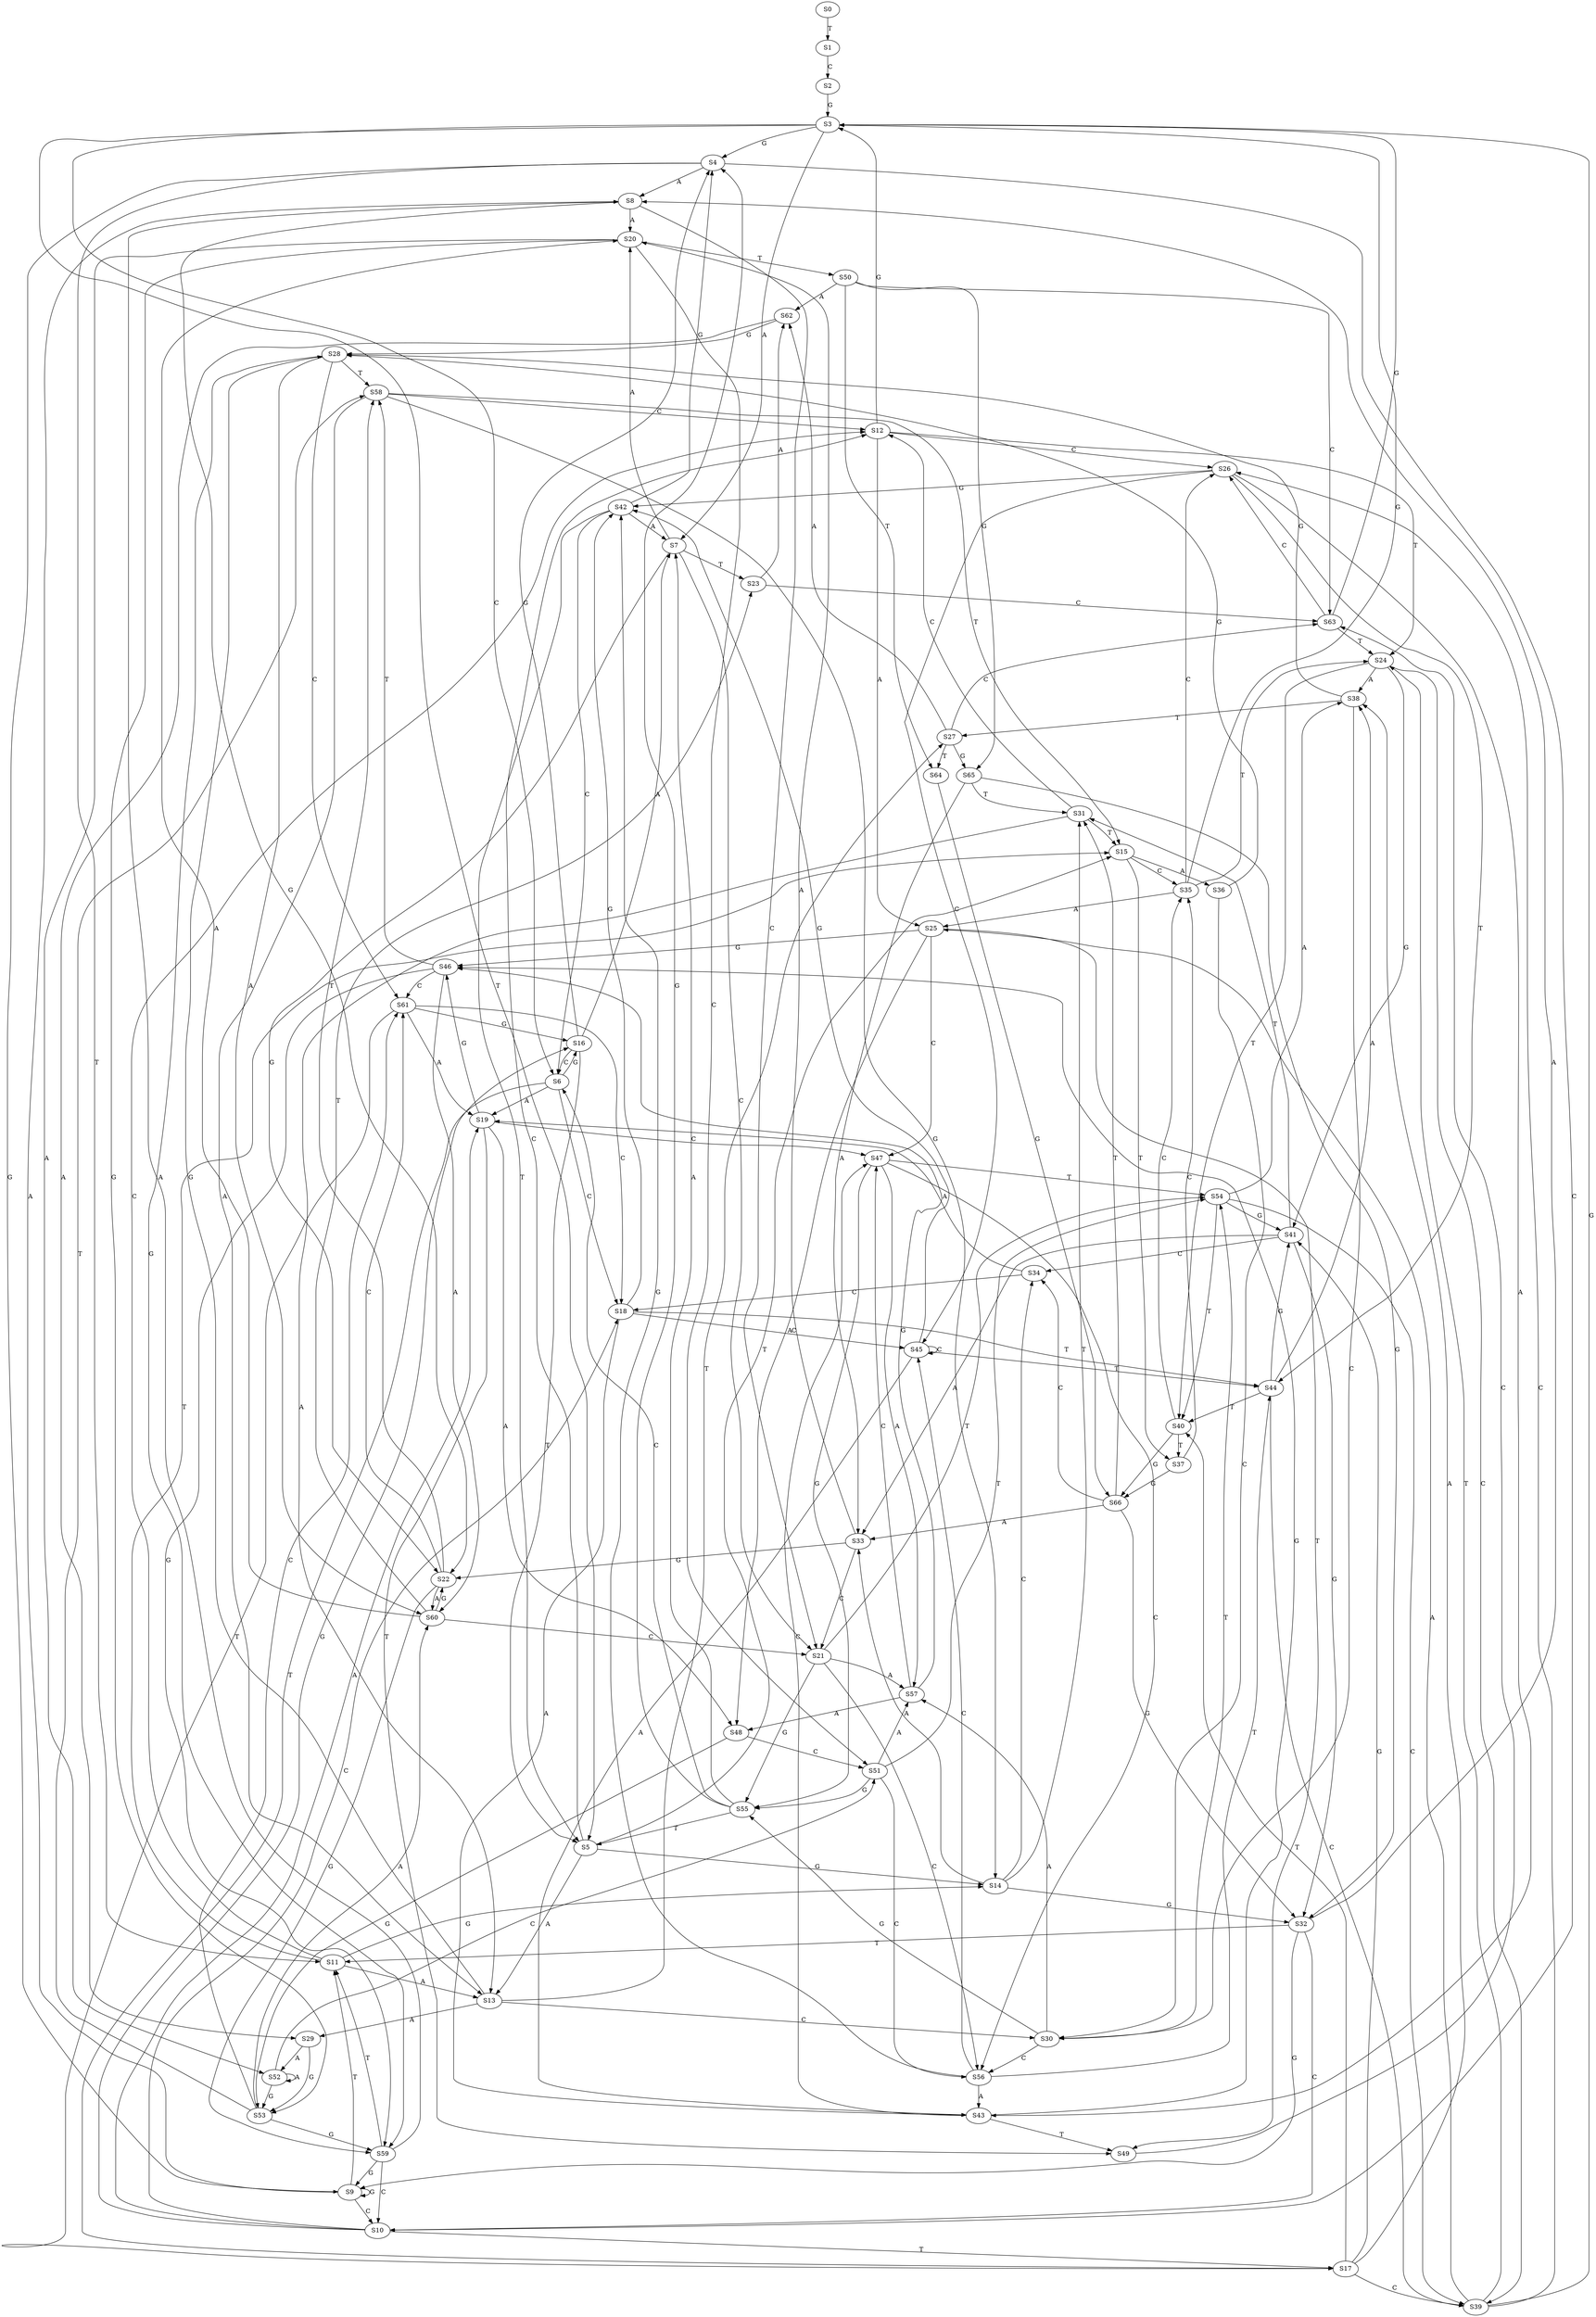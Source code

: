 strict digraph  {
	S0 -> S1 [ label = T ];
	S1 -> S2 [ label = C ];
	S2 -> S3 [ label = G ];
	S3 -> S4 [ label = G ];
	S3 -> S5 [ label = T ];
	S3 -> S6 [ label = C ];
	S3 -> S7 [ label = A ];
	S4 -> S8 [ label = A ];
	S4 -> S9 [ label = G ];
	S4 -> S10 [ label = C ];
	S4 -> S11 [ label = T ];
	S5 -> S12 [ label = C ];
	S5 -> S13 [ label = A ];
	S5 -> S14 [ label = G ];
	S5 -> S15 [ label = T ];
	S6 -> S16 [ label = G ];
	S6 -> S17 [ label = T ];
	S6 -> S18 [ label = C ];
	S6 -> S19 [ label = A ];
	S7 -> S20 [ label = A ];
	S7 -> S21 [ label = C ];
	S7 -> S22 [ label = G ];
	S7 -> S23 [ label = T ];
	S8 -> S20 [ label = A ];
	S8 -> S22 [ label = G ];
	S8 -> S21 [ label = C ];
	S9 -> S11 [ label = T ];
	S9 -> S10 [ label = C ];
	S9 -> S9 [ label = G ];
	S9 -> S8 [ label = A ];
	S10 -> S17 [ label = T ];
	S10 -> S18 [ label = C ];
	S10 -> S19 [ label = A ];
	S10 -> S16 [ label = G ];
	S11 -> S13 [ label = A ];
	S11 -> S12 [ label = C ];
	S11 -> S14 [ label = G ];
	S11 -> S15 [ label = T ];
	S12 -> S24 [ label = T ];
	S12 -> S3 [ label = G ];
	S12 -> S25 [ label = A ];
	S12 -> S26 [ label = C ];
	S13 -> S27 [ label = T ];
	S13 -> S28 [ label = G ];
	S13 -> S29 [ label = A ];
	S13 -> S30 [ label = C ];
	S14 -> S31 [ label = T ];
	S14 -> S32 [ label = G ];
	S14 -> S33 [ label = A ];
	S14 -> S34 [ label = C ];
	S15 -> S35 [ label = C ];
	S15 -> S36 [ label = A ];
	S15 -> S37 [ label = T ];
	S16 -> S4 [ label = G ];
	S16 -> S7 [ label = A ];
	S16 -> S6 [ label = C ];
	S16 -> S5 [ label = T ];
	S17 -> S38 [ label = A ];
	S17 -> S39 [ label = C ];
	S17 -> S40 [ label = T ];
	S17 -> S41 [ label = G ];
	S18 -> S42 [ label = G ];
	S18 -> S43 [ label = A ];
	S18 -> S44 [ label = T ];
	S18 -> S45 [ label = C ];
	S19 -> S46 [ label = G ];
	S19 -> S47 [ label = C ];
	S19 -> S48 [ label = A ];
	S19 -> S49 [ label = T ];
	S20 -> S50 [ label = T ];
	S20 -> S51 [ label = C ];
	S20 -> S52 [ label = A ];
	S20 -> S53 [ label = G ];
	S21 -> S54 [ label = T ];
	S21 -> S55 [ label = G ];
	S21 -> S56 [ label = C ];
	S21 -> S57 [ label = A ];
	S22 -> S58 [ label = T ];
	S22 -> S59 [ label = G ];
	S22 -> S60 [ label = A ];
	S22 -> S61 [ label = C ];
	S23 -> S62 [ label = A ];
	S23 -> S63 [ label = C ];
	S24 -> S41 [ label = G ];
	S24 -> S39 [ label = C ];
	S24 -> S38 [ label = A ];
	S24 -> S40 [ label = T ];
	S25 -> S49 [ label = T ];
	S25 -> S47 [ label = C ];
	S25 -> S48 [ label = A ];
	S25 -> S46 [ label = G ];
	S26 -> S45 [ label = C ];
	S26 -> S43 [ label = A ];
	S26 -> S44 [ label = T ];
	S26 -> S42 [ label = G ];
	S27 -> S63 [ label = C ];
	S27 -> S62 [ label = A ];
	S27 -> S64 [ label = T ];
	S27 -> S65 [ label = G ];
	S28 -> S58 [ label = T ];
	S28 -> S60 [ label = A ];
	S28 -> S61 [ label = C ];
	S28 -> S59 [ label = G ];
	S29 -> S53 [ label = G ];
	S29 -> S52 [ label = A ];
	S30 -> S55 [ label = G ];
	S30 -> S54 [ label = T ];
	S30 -> S56 [ label = C ];
	S30 -> S57 [ label = A ];
	S31 -> S12 [ label = C ];
	S31 -> S15 [ label = T ];
	S31 -> S13 [ label = A ];
	S32 -> S9 [ label = G ];
	S32 -> S10 [ label = C ];
	S32 -> S8 [ label = A ];
	S32 -> S11 [ label = T ];
	S33 -> S22 [ label = G ];
	S33 -> S21 [ label = C ];
	S33 -> S20 [ label = A ];
	S34 -> S18 [ label = C ];
	S34 -> S19 [ label = A ];
	S35 -> S25 [ label = A ];
	S35 -> S26 [ label = C ];
	S35 -> S3 [ label = G ];
	S35 -> S24 [ label = T ];
	S36 -> S30 [ label = C ];
	S36 -> S28 [ label = G ];
	S37 -> S66 [ label = G ];
	S37 -> S35 [ label = C ];
	S38 -> S28 [ label = G ];
	S38 -> S27 [ label = T ];
	S38 -> S30 [ label = C ];
	S39 -> S24 [ label = T ];
	S39 -> S3 [ label = G ];
	S39 -> S26 [ label = C ];
	S39 -> S25 [ label = A ];
	S40 -> S35 [ label = C ];
	S40 -> S37 [ label = T ];
	S40 -> S66 [ label = G ];
	S41 -> S33 [ label = A ];
	S41 -> S34 [ label = C ];
	S41 -> S32 [ label = G ];
	S41 -> S31 [ label = T ];
	S42 -> S7 [ label = A ];
	S42 -> S4 [ label = G ];
	S42 -> S5 [ label = T ];
	S42 -> S6 [ label = C ];
	S43 -> S46 [ label = G ];
	S43 -> S49 [ label = T ];
	S43 -> S47 [ label = C ];
	S44 -> S41 [ label = G ];
	S44 -> S39 [ label = C ];
	S44 -> S40 [ label = T ];
	S44 -> S38 [ label = A ];
	S45 -> S42 [ label = G ];
	S45 -> S45 [ label = C ];
	S45 -> S43 [ label = A ];
	S45 -> S44 [ label = T ];
	S46 -> S59 [ label = G ];
	S46 -> S58 [ label = T ];
	S46 -> S60 [ label = A ];
	S46 -> S61 [ label = C ];
	S47 -> S54 [ label = T ];
	S47 -> S56 [ label = C ];
	S47 -> S57 [ label = A ];
	S47 -> S55 [ label = G ];
	S48 -> S53 [ label = G ];
	S48 -> S51 [ label = C ];
	S49 -> S63 [ label = C ];
	S50 -> S62 [ label = A ];
	S50 -> S63 [ label = C ];
	S50 -> S65 [ label = G ];
	S50 -> S64 [ label = T ];
	S51 -> S57 [ label = A ];
	S51 -> S56 [ label = C ];
	S51 -> S55 [ label = G ];
	S51 -> S54 [ label = T ];
	S52 -> S53 [ label = G ];
	S52 -> S51 [ label = C ];
	S52 -> S52 [ label = A ];
	S53 -> S58 [ label = T ];
	S53 -> S60 [ label = A ];
	S53 -> S61 [ label = C ];
	S53 -> S59 [ label = G ];
	S54 -> S38 [ label = A ];
	S54 -> S39 [ label = C ];
	S54 -> S40 [ label = T ];
	S54 -> S41 [ label = G ];
	S55 -> S4 [ label = G ];
	S55 -> S7 [ label = A ];
	S55 -> S5 [ label = T ];
	S55 -> S6 [ label = C ];
	S56 -> S45 [ label = C ];
	S56 -> S43 [ label = A ];
	S56 -> S44 [ label = T ];
	S56 -> S42 [ label = G ];
	S57 -> S46 [ label = G ];
	S57 -> S47 [ label = C ];
	S57 -> S48 [ label = A ];
	S58 -> S13 [ label = A ];
	S58 -> S12 [ label = C ];
	S58 -> S14 [ label = G ];
	S58 -> S15 [ label = T ];
	S59 -> S8 [ label = A ];
	S59 -> S9 [ label = G ];
	S59 -> S11 [ label = T ];
	S59 -> S10 [ label = C ];
	S60 -> S20 [ label = A ];
	S60 -> S21 [ label = C ];
	S60 -> S23 [ label = T ];
	S60 -> S22 [ label = G ];
	S61 -> S18 [ label = C ];
	S61 -> S19 [ label = A ];
	S61 -> S16 [ label = G ];
	S61 -> S17 [ label = T ];
	S62 -> S28 [ label = G ];
	S62 -> S29 [ label = A ];
	S63 -> S26 [ label = C ];
	S63 -> S3 [ label = G ];
	S63 -> S24 [ label = T ];
	S64 -> S66 [ label = G ];
	S65 -> S32 [ label = G ];
	S65 -> S33 [ label = A ];
	S65 -> S31 [ label = T ];
	S66 -> S32 [ label = G ];
	S66 -> S34 [ label = C ];
	S66 -> S31 [ label = T ];
	S66 -> S33 [ label = A ];
}
